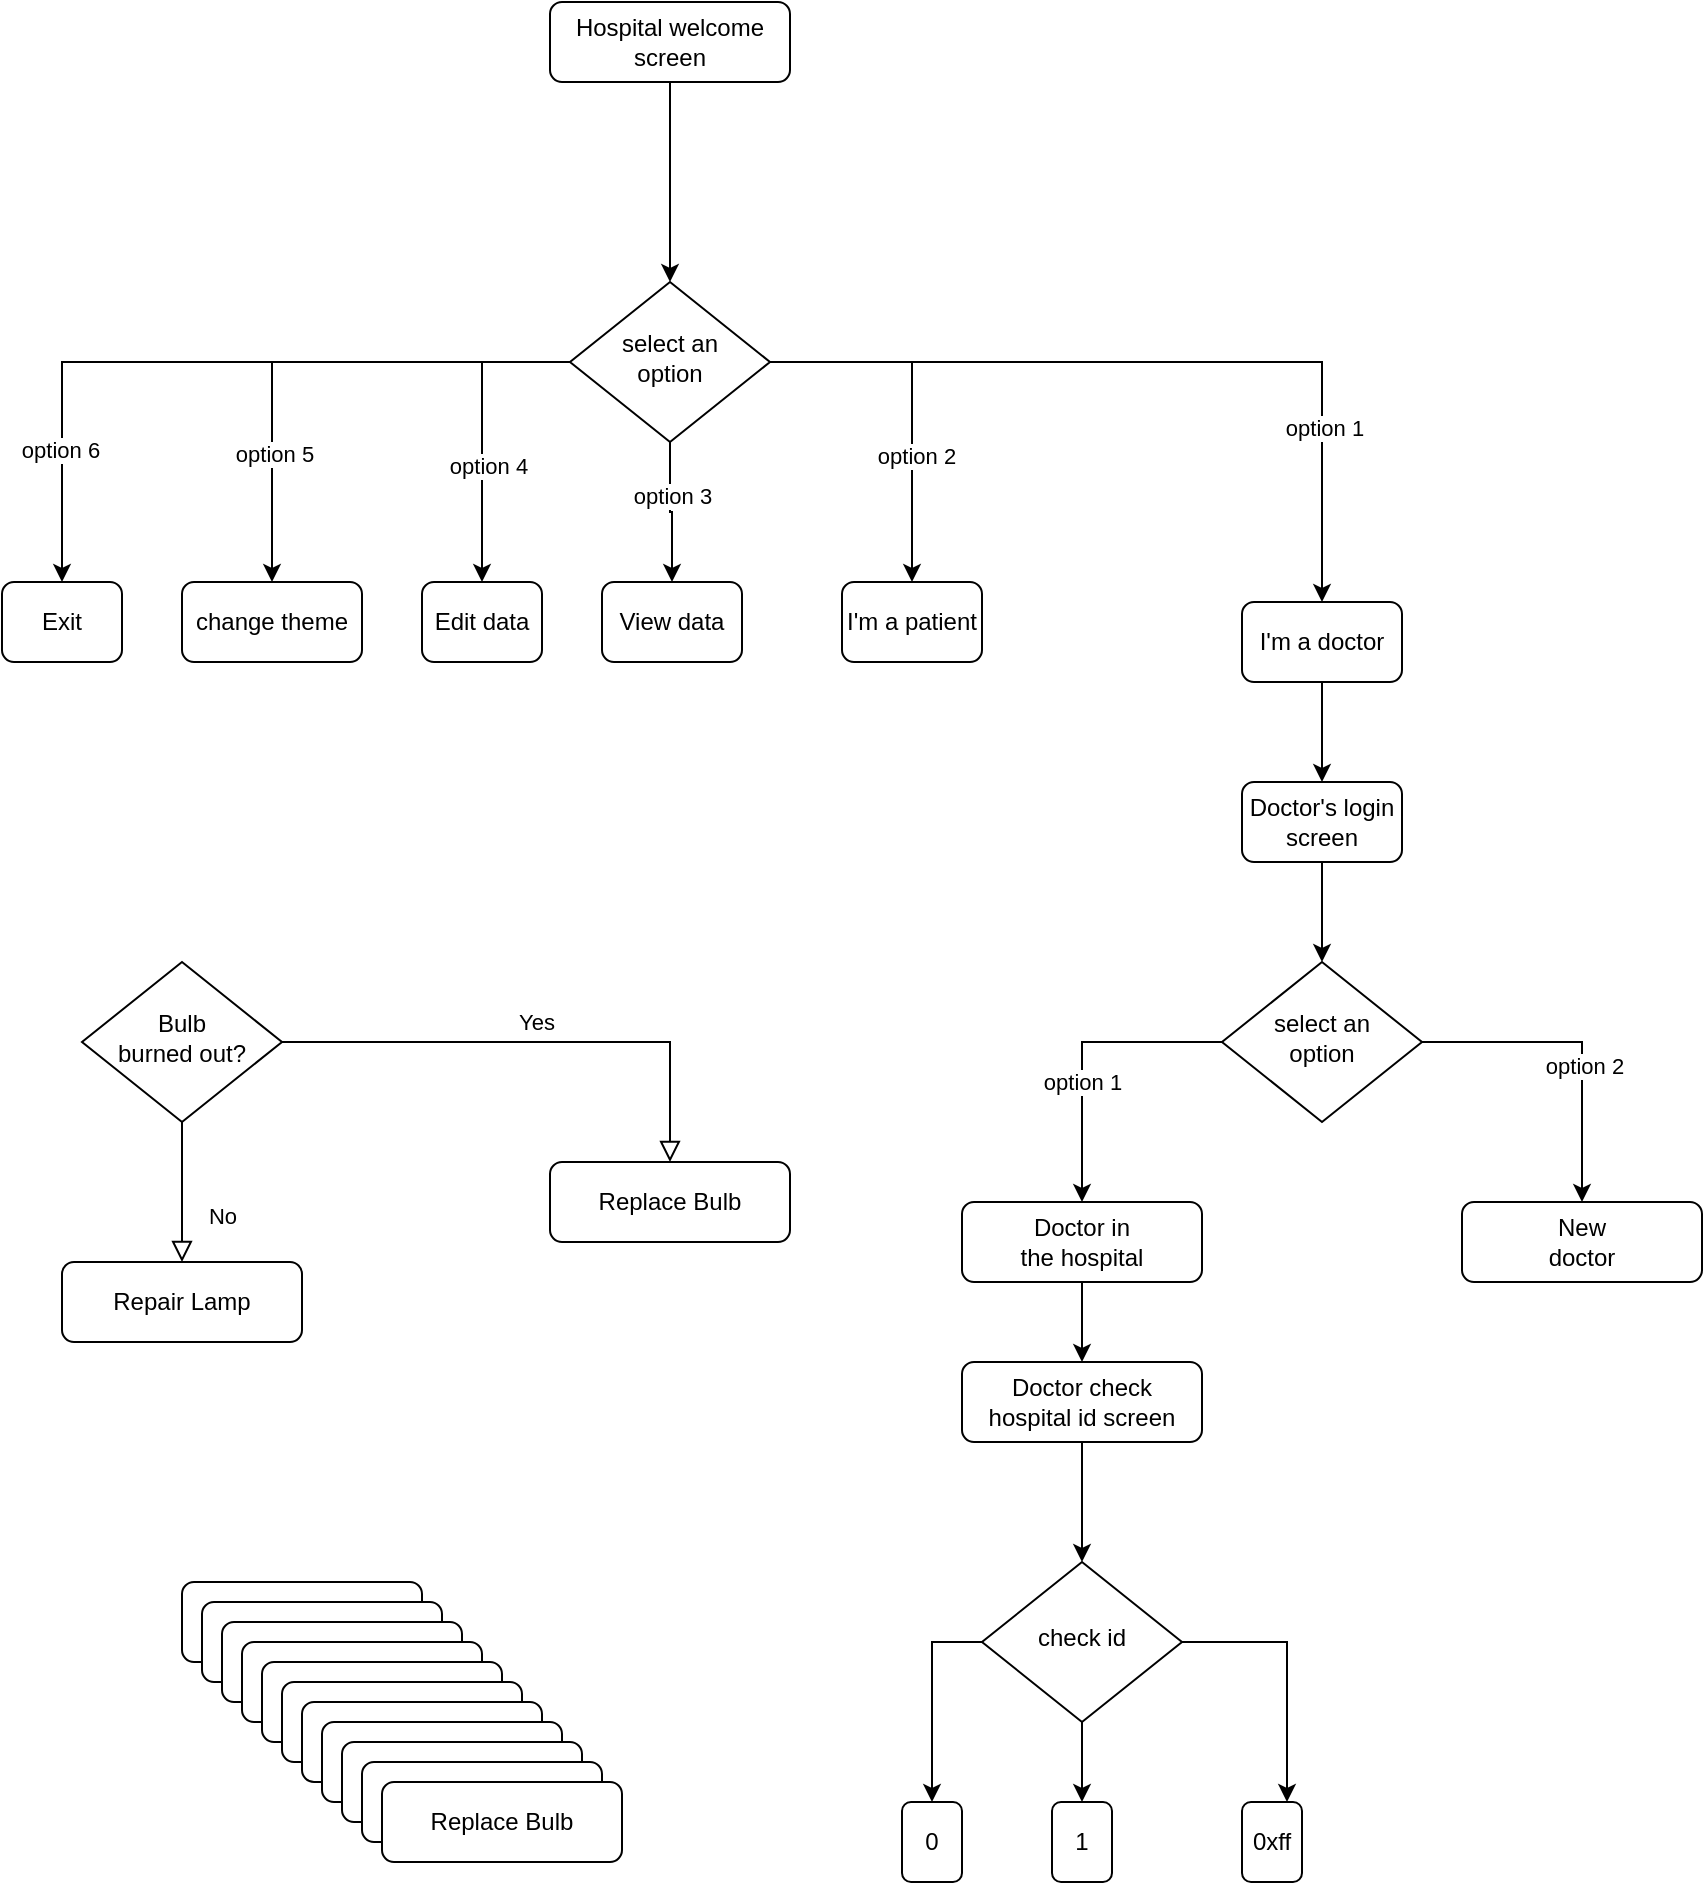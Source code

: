 <mxfile version="17.4.6" type="github">
  <diagram id="C5RBs43oDa-KdzZeNtuy" name="Page-1">
    <mxGraphModel dx="868" dy="450" grid="1" gridSize="10" guides="1" tooltips="1" connect="1" arrows="1" fold="1" page="1" pageScale="1" pageWidth="3300" pageHeight="4681" math="0" shadow="0">
      <root>
        <mxCell id="WIyWlLk6GJQsqaUBKTNV-0" />
        <mxCell id="WIyWlLk6GJQsqaUBKTNV-1" parent="WIyWlLk6GJQsqaUBKTNV-0" />
        <mxCell id="5x_PXLmR1SFnj3-6MH_V-0" value="" style="edgeStyle=orthogonalEdgeStyle;rounded=0;orthogonalLoop=1;jettySize=auto;html=1;" edge="1" parent="WIyWlLk6GJQsqaUBKTNV-1" source="WIyWlLk6GJQsqaUBKTNV-3" target="WIyWlLk6GJQsqaUBKTNV-6">
          <mxGeometry relative="1" as="geometry" />
        </mxCell>
        <mxCell id="WIyWlLk6GJQsqaUBKTNV-3" value="Hospital welcome screen" style="rounded=1;whiteSpace=wrap;html=1;fontSize=12;glass=0;strokeWidth=1;shadow=0;" parent="WIyWlLk6GJQsqaUBKTNV-1" vertex="1">
          <mxGeometry x="294" y="50" width="120" height="40" as="geometry" />
        </mxCell>
        <mxCell id="5x_PXLmR1SFnj3-6MH_V-7" style="edgeStyle=orthogonalEdgeStyle;rounded=0;orthogonalLoop=1;jettySize=auto;html=1;entryX=0.5;entryY=0;entryDx=0;entryDy=0;" edge="1" parent="WIyWlLk6GJQsqaUBKTNV-1" source="WIyWlLk6GJQsqaUBKTNV-6" target="WIyWlLk6GJQsqaUBKTNV-7">
          <mxGeometry relative="1" as="geometry" />
        </mxCell>
        <mxCell id="5x_PXLmR1SFnj3-6MH_V-14" value="option 6" style="edgeLabel;html=1;align=center;verticalAlign=middle;resizable=0;points=[];" vertex="1" connectable="0" parent="5x_PXLmR1SFnj3-6MH_V-7">
          <mxGeometry x="0.636" y="-1" relative="1" as="geometry">
            <mxPoint as="offset" />
          </mxGeometry>
        </mxCell>
        <mxCell id="5x_PXLmR1SFnj3-6MH_V-8" style="edgeStyle=orthogonalEdgeStyle;rounded=0;orthogonalLoop=1;jettySize=auto;html=1;entryX=0.5;entryY=0;entryDx=0;entryDy=0;" edge="1" parent="WIyWlLk6GJQsqaUBKTNV-1" source="WIyWlLk6GJQsqaUBKTNV-6" target="5x_PXLmR1SFnj3-6MH_V-4">
          <mxGeometry relative="1" as="geometry" />
        </mxCell>
        <mxCell id="5x_PXLmR1SFnj3-6MH_V-15" value="option 5" style="edgeLabel;html=1;align=center;verticalAlign=middle;resizable=0;points=[];" vertex="1" connectable="0" parent="5x_PXLmR1SFnj3-6MH_V-8">
          <mxGeometry x="0.507" y="1" relative="1" as="geometry">
            <mxPoint as="offset" />
          </mxGeometry>
        </mxCell>
        <mxCell id="5x_PXLmR1SFnj3-6MH_V-9" style="edgeStyle=orthogonalEdgeStyle;rounded=0;orthogonalLoop=1;jettySize=auto;html=1;entryX=0.5;entryY=0;entryDx=0;entryDy=0;" edge="1" parent="WIyWlLk6GJQsqaUBKTNV-1" source="WIyWlLk6GJQsqaUBKTNV-6" target="5x_PXLmR1SFnj3-6MH_V-3">
          <mxGeometry relative="1" as="geometry" />
        </mxCell>
        <mxCell id="5x_PXLmR1SFnj3-6MH_V-16" value="option 4" style="edgeLabel;html=1;align=center;verticalAlign=middle;resizable=0;points=[];" vertex="1" connectable="0" parent="5x_PXLmR1SFnj3-6MH_V-9">
          <mxGeometry x="0.238" y="2" relative="1" as="geometry">
            <mxPoint x="1" as="offset" />
          </mxGeometry>
        </mxCell>
        <mxCell id="5x_PXLmR1SFnj3-6MH_V-10" style="edgeStyle=orthogonalEdgeStyle;rounded=0;orthogonalLoop=1;jettySize=auto;html=1;exitX=0.5;exitY=1;exitDx=0;exitDy=0;entryX=0.5;entryY=0;entryDx=0;entryDy=0;" edge="1" parent="WIyWlLk6GJQsqaUBKTNV-1" source="WIyWlLk6GJQsqaUBKTNV-6" target="5x_PXLmR1SFnj3-6MH_V-2">
          <mxGeometry relative="1" as="geometry" />
        </mxCell>
        <mxCell id="5x_PXLmR1SFnj3-6MH_V-17" value="option 3" style="edgeLabel;html=1;align=center;verticalAlign=middle;resizable=0;points=[];" vertex="1" connectable="0" parent="5x_PXLmR1SFnj3-6MH_V-10">
          <mxGeometry x="-0.25" y="1" relative="1" as="geometry">
            <mxPoint as="offset" />
          </mxGeometry>
        </mxCell>
        <mxCell id="5x_PXLmR1SFnj3-6MH_V-11" style="edgeStyle=orthogonalEdgeStyle;rounded=0;orthogonalLoop=1;jettySize=auto;html=1;entryX=0.5;entryY=0;entryDx=0;entryDy=0;" edge="1" parent="WIyWlLk6GJQsqaUBKTNV-1" source="WIyWlLk6GJQsqaUBKTNV-6" target="5x_PXLmR1SFnj3-6MH_V-1">
          <mxGeometry relative="1" as="geometry" />
        </mxCell>
        <mxCell id="5x_PXLmR1SFnj3-6MH_V-18" value="option 2" style="edgeLabel;html=1;align=center;verticalAlign=middle;resizable=0;points=[];" vertex="1" connectable="0" parent="5x_PXLmR1SFnj3-6MH_V-11">
          <mxGeometry x="0.305" y="2" relative="1" as="geometry">
            <mxPoint as="offset" />
          </mxGeometry>
        </mxCell>
        <mxCell id="5x_PXLmR1SFnj3-6MH_V-12" style="edgeStyle=orthogonalEdgeStyle;rounded=0;orthogonalLoop=1;jettySize=auto;html=1;entryX=0.5;entryY=0;entryDx=0;entryDy=0;" edge="1" parent="WIyWlLk6GJQsqaUBKTNV-1" source="WIyWlLk6GJQsqaUBKTNV-6" target="5x_PXLmR1SFnj3-6MH_V-5">
          <mxGeometry relative="1" as="geometry" />
        </mxCell>
        <mxCell id="5x_PXLmR1SFnj3-6MH_V-19" value="option 1" style="edgeLabel;html=1;align=center;verticalAlign=middle;resizable=0;points=[];" vertex="1" connectable="0" parent="5x_PXLmR1SFnj3-6MH_V-12">
          <mxGeometry x="0.559" y="1" relative="1" as="geometry">
            <mxPoint as="offset" />
          </mxGeometry>
        </mxCell>
        <mxCell id="WIyWlLk6GJQsqaUBKTNV-6" value="select an&lt;br&gt;option" style="rhombus;whiteSpace=wrap;html=1;shadow=0;fontFamily=Helvetica;fontSize=12;align=center;strokeWidth=1;spacing=6;spacingTop=-4;" parent="WIyWlLk6GJQsqaUBKTNV-1" vertex="1">
          <mxGeometry x="304" y="190" width="100" height="80" as="geometry" />
        </mxCell>
        <mxCell id="WIyWlLk6GJQsqaUBKTNV-7" value="Exit" style="rounded=1;whiteSpace=wrap;html=1;fontSize=12;glass=0;strokeWidth=1;shadow=0;" parent="WIyWlLk6GJQsqaUBKTNV-1" vertex="1">
          <mxGeometry x="20" y="340" width="60" height="40" as="geometry" />
        </mxCell>
        <mxCell id="WIyWlLk6GJQsqaUBKTNV-8" value="No" style="rounded=0;html=1;jettySize=auto;orthogonalLoop=1;fontSize=11;endArrow=block;endFill=0;endSize=8;strokeWidth=1;shadow=0;labelBackgroundColor=none;edgeStyle=orthogonalEdgeStyle;" parent="WIyWlLk6GJQsqaUBKTNV-1" source="WIyWlLk6GJQsqaUBKTNV-10" target="WIyWlLk6GJQsqaUBKTNV-11" edge="1">
          <mxGeometry x="0.333" y="20" relative="1" as="geometry">
            <mxPoint as="offset" />
          </mxGeometry>
        </mxCell>
        <mxCell id="WIyWlLk6GJQsqaUBKTNV-9" value="Yes" style="edgeStyle=orthogonalEdgeStyle;rounded=0;html=1;jettySize=auto;orthogonalLoop=1;fontSize=11;endArrow=block;endFill=0;endSize=8;strokeWidth=1;shadow=0;labelBackgroundColor=none;" parent="WIyWlLk6GJQsqaUBKTNV-1" source="WIyWlLk6GJQsqaUBKTNV-10" target="WIyWlLk6GJQsqaUBKTNV-12" edge="1">
          <mxGeometry y="10" relative="1" as="geometry">
            <mxPoint as="offset" />
          </mxGeometry>
        </mxCell>
        <mxCell id="WIyWlLk6GJQsqaUBKTNV-10" value="Bulb&lt;br&gt;burned out?" style="rhombus;whiteSpace=wrap;html=1;shadow=0;fontFamily=Helvetica;fontSize=12;align=center;strokeWidth=1;spacing=6;spacingTop=-4;" parent="WIyWlLk6GJQsqaUBKTNV-1" vertex="1">
          <mxGeometry x="60" y="530" width="100" height="80" as="geometry" />
        </mxCell>
        <mxCell id="WIyWlLk6GJQsqaUBKTNV-11" value="Repair Lamp" style="rounded=1;whiteSpace=wrap;html=1;fontSize=12;glass=0;strokeWidth=1;shadow=0;" parent="WIyWlLk6GJQsqaUBKTNV-1" vertex="1">
          <mxGeometry x="50" y="680" width="120" height="40" as="geometry" />
        </mxCell>
        <mxCell id="WIyWlLk6GJQsqaUBKTNV-12" value="Replace Bulb" style="rounded=1;whiteSpace=wrap;html=1;fontSize=12;glass=0;strokeWidth=1;shadow=0;" parent="WIyWlLk6GJQsqaUBKTNV-1" vertex="1">
          <mxGeometry x="294" y="630" width="120" height="40" as="geometry" />
        </mxCell>
        <mxCell id="5x_PXLmR1SFnj3-6MH_V-1" value="I&#39;m a patient" style="rounded=1;whiteSpace=wrap;html=1;fontSize=12;glass=0;strokeWidth=1;shadow=0;" vertex="1" parent="WIyWlLk6GJQsqaUBKTNV-1">
          <mxGeometry x="440" y="340" width="70" height="40" as="geometry" />
        </mxCell>
        <mxCell id="5x_PXLmR1SFnj3-6MH_V-2" value="View data" style="rounded=1;whiteSpace=wrap;html=1;fontSize=12;glass=0;strokeWidth=1;shadow=0;" vertex="1" parent="WIyWlLk6GJQsqaUBKTNV-1">
          <mxGeometry x="320" y="340" width="70" height="40" as="geometry" />
        </mxCell>
        <mxCell id="5x_PXLmR1SFnj3-6MH_V-3" value="Edit data" style="rounded=1;whiteSpace=wrap;html=1;fontSize=12;glass=0;strokeWidth=1;shadow=0;" vertex="1" parent="WIyWlLk6GJQsqaUBKTNV-1">
          <mxGeometry x="230" y="340" width="60" height="40" as="geometry" />
        </mxCell>
        <mxCell id="5x_PXLmR1SFnj3-6MH_V-4" value="change theme" style="rounded=1;whiteSpace=wrap;html=1;fontSize=12;glass=0;strokeWidth=1;shadow=0;" vertex="1" parent="WIyWlLk6GJQsqaUBKTNV-1">
          <mxGeometry x="110" y="340" width="90" height="40" as="geometry" />
        </mxCell>
        <mxCell id="5x_PXLmR1SFnj3-6MH_V-26" value="" style="edgeStyle=orthogonalEdgeStyle;rounded=0;orthogonalLoop=1;jettySize=auto;html=1;" edge="1" parent="WIyWlLk6GJQsqaUBKTNV-1" source="5x_PXLmR1SFnj3-6MH_V-5" target="5x_PXLmR1SFnj3-6MH_V-25">
          <mxGeometry relative="1" as="geometry" />
        </mxCell>
        <mxCell id="5x_PXLmR1SFnj3-6MH_V-5" value="I&#39;m a doctor" style="rounded=1;whiteSpace=wrap;html=1;fontSize=12;glass=0;strokeWidth=1;shadow=0;" vertex="1" parent="WIyWlLk6GJQsqaUBKTNV-1">
          <mxGeometry x="640" y="350" width="80" height="40" as="geometry" />
        </mxCell>
        <mxCell id="5x_PXLmR1SFnj3-6MH_V-22" value="Replace Bulb" style="rounded=1;whiteSpace=wrap;html=1;fontSize=12;glass=0;strokeWidth=1;shadow=0;" vertex="1" parent="WIyWlLk6GJQsqaUBKTNV-1">
          <mxGeometry x="110" y="840" width="120" height="40" as="geometry" />
        </mxCell>
        <mxCell id="5x_PXLmR1SFnj3-6MH_V-38" value="" style="edgeStyle=orthogonalEdgeStyle;rounded=0;orthogonalLoop=1;jettySize=auto;html=1;" edge="1" parent="WIyWlLk6GJQsqaUBKTNV-1" source="5x_PXLmR1SFnj3-6MH_V-23" target="5x_PXLmR1SFnj3-6MH_V-37">
          <mxGeometry relative="1" as="geometry" />
        </mxCell>
        <mxCell id="5x_PXLmR1SFnj3-6MH_V-23" value="Doctor in&lt;br&gt;the hospital" style="rounded=1;whiteSpace=wrap;html=1;fontSize=12;glass=0;strokeWidth=1;shadow=0;" vertex="1" parent="WIyWlLk6GJQsqaUBKTNV-1">
          <mxGeometry x="500" y="650" width="120" height="40" as="geometry" />
        </mxCell>
        <mxCell id="5x_PXLmR1SFnj3-6MH_V-24" value="New&lt;br&gt;doctor" style="rounded=1;whiteSpace=wrap;html=1;fontSize=12;glass=0;strokeWidth=1;shadow=0;" vertex="1" parent="WIyWlLk6GJQsqaUBKTNV-1">
          <mxGeometry x="750" y="650" width="120" height="40" as="geometry" />
        </mxCell>
        <mxCell id="5x_PXLmR1SFnj3-6MH_V-32" style="edgeStyle=orthogonalEdgeStyle;rounded=0;orthogonalLoop=1;jettySize=auto;html=1;entryX=0.5;entryY=0;entryDx=0;entryDy=0;" edge="1" parent="WIyWlLk6GJQsqaUBKTNV-1" source="5x_PXLmR1SFnj3-6MH_V-25" target="5x_PXLmR1SFnj3-6MH_V-27">
          <mxGeometry relative="1" as="geometry" />
        </mxCell>
        <mxCell id="5x_PXLmR1SFnj3-6MH_V-25" value="Doctor&#39;s login&lt;br&gt;screen" style="rounded=1;whiteSpace=wrap;html=1;fontSize=12;glass=0;strokeWidth=1;shadow=0;" vertex="1" parent="WIyWlLk6GJQsqaUBKTNV-1">
          <mxGeometry x="640" y="440" width="80" height="40" as="geometry" />
        </mxCell>
        <mxCell id="5x_PXLmR1SFnj3-6MH_V-33" style="edgeStyle=orthogonalEdgeStyle;rounded=0;orthogonalLoop=1;jettySize=auto;html=1;entryX=0.5;entryY=0;entryDx=0;entryDy=0;" edge="1" parent="WIyWlLk6GJQsqaUBKTNV-1" source="5x_PXLmR1SFnj3-6MH_V-27" target="5x_PXLmR1SFnj3-6MH_V-24">
          <mxGeometry relative="1" as="geometry">
            <mxPoint x="750" y="650" as="targetPoint" />
          </mxGeometry>
        </mxCell>
        <mxCell id="5x_PXLmR1SFnj3-6MH_V-36" value="option 2" style="edgeLabel;html=1;align=center;verticalAlign=middle;resizable=0;points=[];" vertex="1" connectable="0" parent="5x_PXLmR1SFnj3-6MH_V-33">
          <mxGeometry x="0.15" y="1" relative="1" as="geometry">
            <mxPoint as="offset" />
          </mxGeometry>
        </mxCell>
        <mxCell id="5x_PXLmR1SFnj3-6MH_V-34" style="edgeStyle=orthogonalEdgeStyle;rounded=0;orthogonalLoop=1;jettySize=auto;html=1;entryX=0.5;entryY=0;entryDx=0;entryDy=0;" edge="1" parent="WIyWlLk6GJQsqaUBKTNV-1" source="5x_PXLmR1SFnj3-6MH_V-27" target="5x_PXLmR1SFnj3-6MH_V-23">
          <mxGeometry relative="1" as="geometry" />
        </mxCell>
        <mxCell id="5x_PXLmR1SFnj3-6MH_V-35" value="option 1" style="edgeLabel;html=1;align=center;verticalAlign=middle;resizable=0;points=[];" vertex="1" connectable="0" parent="5x_PXLmR1SFnj3-6MH_V-34">
          <mxGeometry x="0.2" relative="1" as="geometry">
            <mxPoint as="offset" />
          </mxGeometry>
        </mxCell>
        <mxCell id="5x_PXLmR1SFnj3-6MH_V-27" value="select an&lt;br&gt;option" style="rhombus;whiteSpace=wrap;html=1;shadow=0;fontFamily=Helvetica;fontSize=12;align=center;strokeWidth=1;spacing=6;spacingTop=-4;" vertex="1" parent="WIyWlLk6GJQsqaUBKTNV-1">
          <mxGeometry x="630" y="530" width="100" height="80" as="geometry" />
        </mxCell>
        <mxCell id="5x_PXLmR1SFnj3-6MH_V-53" value="" style="edgeStyle=orthogonalEdgeStyle;rounded=0;orthogonalLoop=1;jettySize=auto;html=1;" edge="1" parent="WIyWlLk6GJQsqaUBKTNV-1" source="5x_PXLmR1SFnj3-6MH_V-37" target="5x_PXLmR1SFnj3-6MH_V-39">
          <mxGeometry relative="1" as="geometry" />
        </mxCell>
        <mxCell id="5x_PXLmR1SFnj3-6MH_V-37" value="Doctor check&lt;br&gt;hospital id screen" style="rounded=1;whiteSpace=wrap;html=1;fontSize=12;glass=0;strokeWidth=1;shadow=0;" vertex="1" parent="WIyWlLk6GJQsqaUBKTNV-1">
          <mxGeometry x="500" y="730" width="120" height="40" as="geometry" />
        </mxCell>
        <mxCell id="5x_PXLmR1SFnj3-6MH_V-54" style="edgeStyle=orthogonalEdgeStyle;rounded=0;orthogonalLoop=1;jettySize=auto;html=1;entryX=0.5;entryY=0;entryDx=0;entryDy=0;" edge="1" parent="WIyWlLk6GJQsqaUBKTNV-1" source="5x_PXLmR1SFnj3-6MH_V-39" target="5x_PXLmR1SFnj3-6MH_V-50">
          <mxGeometry relative="1" as="geometry" />
        </mxCell>
        <mxCell id="5x_PXLmR1SFnj3-6MH_V-55" style="edgeStyle=orthogonalEdgeStyle;rounded=0;orthogonalLoop=1;jettySize=auto;html=1;entryX=0.5;entryY=0;entryDx=0;entryDy=0;" edge="1" parent="WIyWlLk6GJQsqaUBKTNV-1" source="5x_PXLmR1SFnj3-6MH_V-39" target="5x_PXLmR1SFnj3-6MH_V-51">
          <mxGeometry relative="1" as="geometry" />
        </mxCell>
        <mxCell id="5x_PXLmR1SFnj3-6MH_V-56" style="edgeStyle=orthogonalEdgeStyle;rounded=0;orthogonalLoop=1;jettySize=auto;html=1;entryX=0.75;entryY=0;entryDx=0;entryDy=0;" edge="1" parent="WIyWlLk6GJQsqaUBKTNV-1" source="5x_PXLmR1SFnj3-6MH_V-39" target="5x_PXLmR1SFnj3-6MH_V-52">
          <mxGeometry relative="1" as="geometry" />
        </mxCell>
        <mxCell id="5x_PXLmR1SFnj3-6MH_V-39" value="check id" style="rhombus;whiteSpace=wrap;html=1;shadow=0;fontFamily=Helvetica;fontSize=12;align=center;strokeWidth=1;spacing=6;spacingTop=-4;" vertex="1" parent="WIyWlLk6GJQsqaUBKTNV-1">
          <mxGeometry x="510" y="830" width="100" height="80" as="geometry" />
        </mxCell>
        <mxCell id="5x_PXLmR1SFnj3-6MH_V-40" value="Replace Bulb" style="rounded=1;whiteSpace=wrap;html=1;fontSize=12;glass=0;strokeWidth=1;shadow=0;" vertex="1" parent="WIyWlLk6GJQsqaUBKTNV-1">
          <mxGeometry x="120" y="850" width="120" height="40" as="geometry" />
        </mxCell>
        <mxCell id="5x_PXLmR1SFnj3-6MH_V-41" value="Replace Bulb" style="rounded=1;whiteSpace=wrap;html=1;fontSize=12;glass=0;strokeWidth=1;shadow=0;" vertex="1" parent="WIyWlLk6GJQsqaUBKTNV-1">
          <mxGeometry x="130" y="860" width="120" height="40" as="geometry" />
        </mxCell>
        <mxCell id="5x_PXLmR1SFnj3-6MH_V-42" value="Replace Bulb" style="rounded=1;whiteSpace=wrap;html=1;fontSize=12;glass=0;strokeWidth=1;shadow=0;" vertex="1" parent="WIyWlLk6GJQsqaUBKTNV-1">
          <mxGeometry x="140" y="870" width="120" height="40" as="geometry" />
        </mxCell>
        <mxCell id="5x_PXLmR1SFnj3-6MH_V-43" value="Replace Bulb" style="rounded=1;whiteSpace=wrap;html=1;fontSize=12;glass=0;strokeWidth=1;shadow=0;" vertex="1" parent="WIyWlLk6GJQsqaUBKTNV-1">
          <mxGeometry x="150" y="880" width="120" height="40" as="geometry" />
        </mxCell>
        <mxCell id="5x_PXLmR1SFnj3-6MH_V-44" value="Replace Bulb" style="rounded=1;whiteSpace=wrap;html=1;fontSize=12;glass=0;strokeWidth=1;shadow=0;" vertex="1" parent="WIyWlLk6GJQsqaUBKTNV-1">
          <mxGeometry x="160" y="890" width="120" height="40" as="geometry" />
        </mxCell>
        <mxCell id="5x_PXLmR1SFnj3-6MH_V-45" value="Replace Bulb" style="rounded=1;whiteSpace=wrap;html=1;fontSize=12;glass=0;strokeWidth=1;shadow=0;" vertex="1" parent="WIyWlLk6GJQsqaUBKTNV-1">
          <mxGeometry x="170" y="900" width="120" height="40" as="geometry" />
        </mxCell>
        <mxCell id="5x_PXLmR1SFnj3-6MH_V-46" value="Replace Bulb" style="rounded=1;whiteSpace=wrap;html=1;fontSize=12;glass=0;strokeWidth=1;shadow=0;" vertex="1" parent="WIyWlLk6GJQsqaUBKTNV-1">
          <mxGeometry x="180" y="910" width="120" height="40" as="geometry" />
        </mxCell>
        <mxCell id="5x_PXLmR1SFnj3-6MH_V-47" value="Replace Bulb" style="rounded=1;whiteSpace=wrap;html=1;fontSize=12;glass=0;strokeWidth=1;shadow=0;" vertex="1" parent="WIyWlLk6GJQsqaUBKTNV-1">
          <mxGeometry x="190" y="920" width="120" height="40" as="geometry" />
        </mxCell>
        <mxCell id="5x_PXLmR1SFnj3-6MH_V-48" value="Replace Bulb" style="rounded=1;whiteSpace=wrap;html=1;fontSize=12;glass=0;strokeWidth=1;shadow=0;" vertex="1" parent="WIyWlLk6GJQsqaUBKTNV-1">
          <mxGeometry x="200" y="930" width="120" height="40" as="geometry" />
        </mxCell>
        <mxCell id="5x_PXLmR1SFnj3-6MH_V-49" value="Replace Bulb" style="rounded=1;whiteSpace=wrap;html=1;fontSize=12;glass=0;strokeWidth=1;shadow=0;" vertex="1" parent="WIyWlLk6GJQsqaUBKTNV-1">
          <mxGeometry x="210" y="940" width="120" height="40" as="geometry" />
        </mxCell>
        <mxCell id="5x_PXLmR1SFnj3-6MH_V-50" value="0" style="rounded=1;whiteSpace=wrap;html=1;fontSize=12;glass=0;strokeWidth=1;shadow=0;" vertex="1" parent="WIyWlLk6GJQsqaUBKTNV-1">
          <mxGeometry x="470" y="950" width="30" height="40" as="geometry" />
        </mxCell>
        <mxCell id="5x_PXLmR1SFnj3-6MH_V-51" value="1" style="rounded=1;whiteSpace=wrap;html=1;fontSize=12;glass=0;strokeWidth=1;shadow=0;" vertex="1" parent="WIyWlLk6GJQsqaUBKTNV-1">
          <mxGeometry x="545" y="950" width="30" height="40" as="geometry" />
        </mxCell>
        <mxCell id="5x_PXLmR1SFnj3-6MH_V-52" value="0xff" style="rounded=1;whiteSpace=wrap;html=1;fontSize=12;glass=0;strokeWidth=1;shadow=0;" vertex="1" parent="WIyWlLk6GJQsqaUBKTNV-1">
          <mxGeometry x="640" y="950" width="30" height="40" as="geometry" />
        </mxCell>
      </root>
    </mxGraphModel>
  </diagram>
</mxfile>
